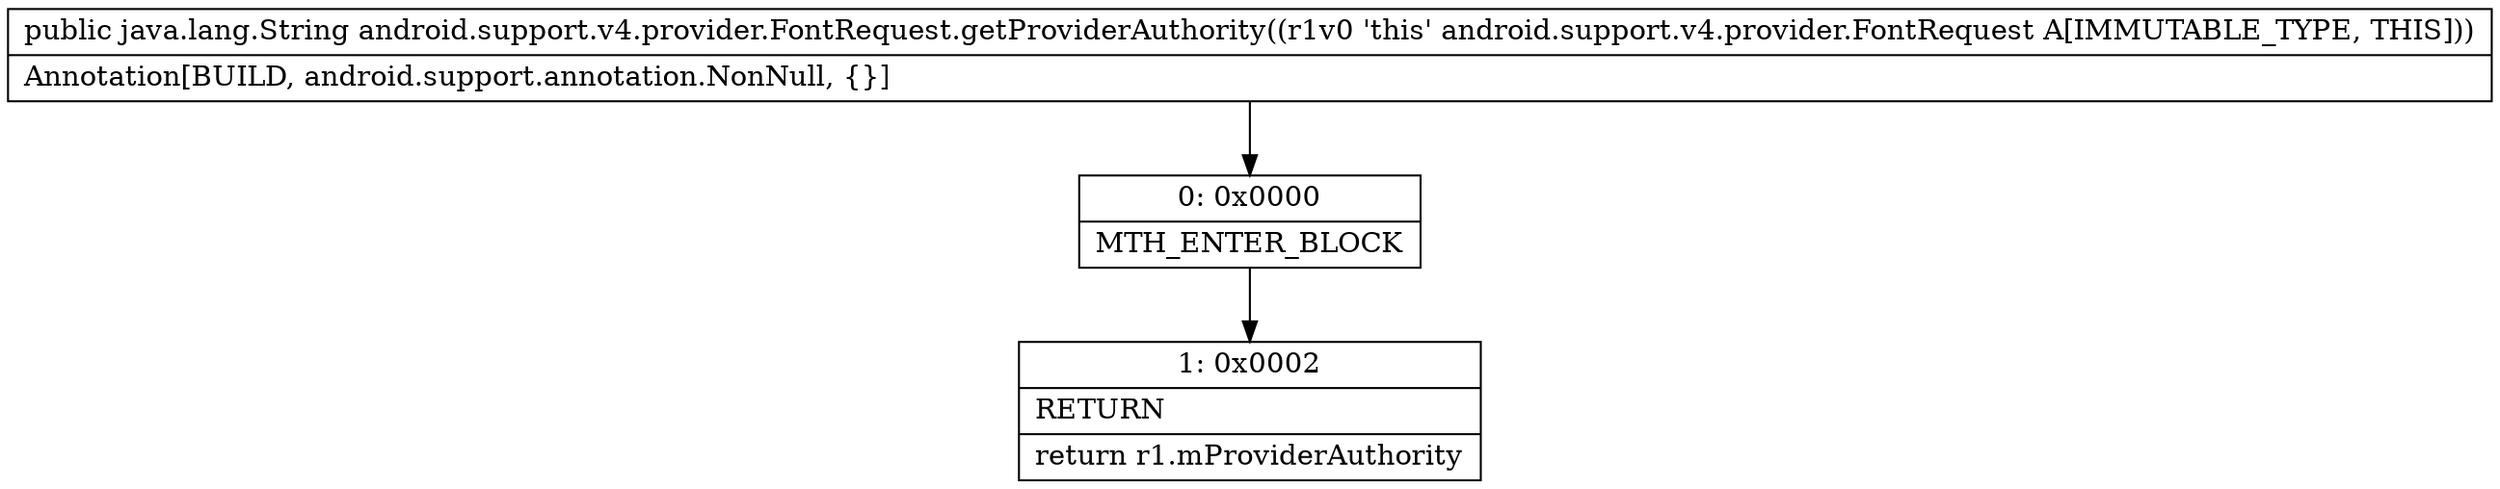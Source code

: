 digraph "CFG forandroid.support.v4.provider.FontRequest.getProviderAuthority()Ljava\/lang\/String;" {
Node_0 [shape=record,label="{0\:\ 0x0000|MTH_ENTER_BLOCK\l}"];
Node_1 [shape=record,label="{1\:\ 0x0002|RETURN\l|return r1.mProviderAuthority\l}"];
MethodNode[shape=record,label="{public java.lang.String android.support.v4.provider.FontRequest.getProviderAuthority((r1v0 'this' android.support.v4.provider.FontRequest A[IMMUTABLE_TYPE, THIS]))  | Annotation[BUILD, android.support.annotation.NonNull, \{\}]\l}"];
MethodNode -> Node_0;
Node_0 -> Node_1;
}

